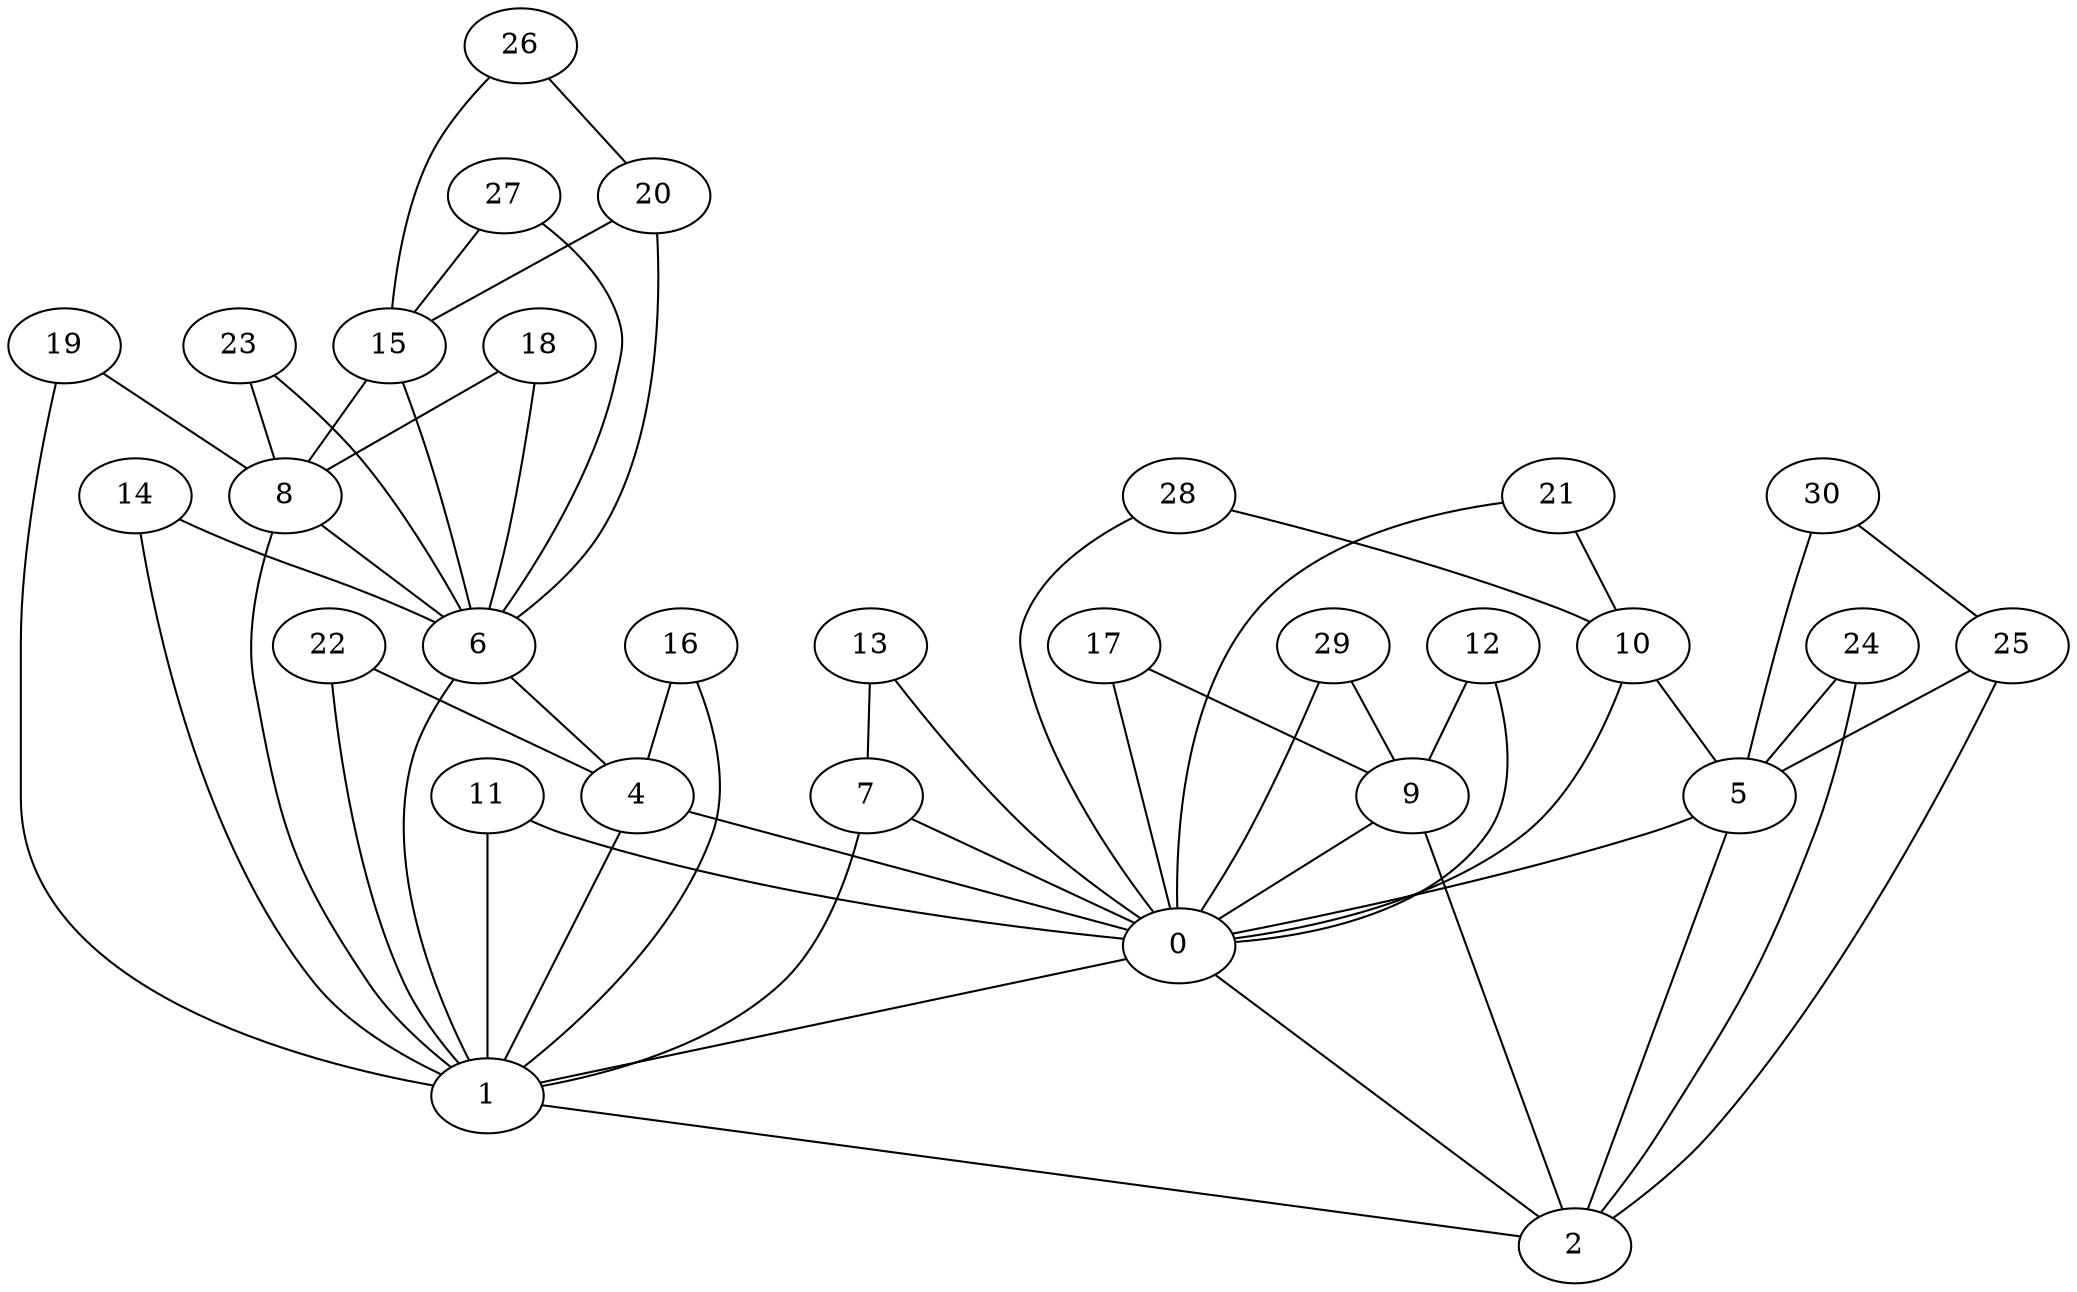 strict graph G {
0;
1;
2;
4;
5;
6;
7;
8;
9;
10;
11;
12;
13;
14;
15;
16;
17;
18;
19;
20;
21;
22;
23;
24;
25;
26;
27;
28;
29;
30;
15 -- 8;
20 -- 6;
26 -- 15;
23 -- 6;
1 -- 2;
16 -- 1;
17 -- 9;
22 -- 4;
4 -- 1;
13 -- 0;
18 -- 6;
9 -- 2;
14 -- 6;
16 -- 4;
0 -- 2;
19 -- 8;
4 -- 0;
21 -- 10;
24 -- 5;
28 -- 10;
24 -- 2;
30 -- 25;
19 -- 1;
29 -- 9;
27 -- 15;
6 -- 4;
0 -- 1;
27 -- 6;
13 -- 7;
20 -- 15;
17 -- 0;
8 -- 1;
18 -- 8;
11 -- 0;
5 -- 2;
6 -- 1;
25 -- 5;
28 -- 0;
10 -- 5;
29 -- 0;
8 -- 6;
7 -- 1;
15 -- 6;
26 -- 20;
11 -- 1;
22 -- 1;
12 -- 9;
5 -- 0;
10 -- 0;
9 -- 0;
7 -- 0;
25 -- 2;
12 -- 0;
14 -- 1;
23 -- 8;
21 -- 0;
30 -- 5;
}
